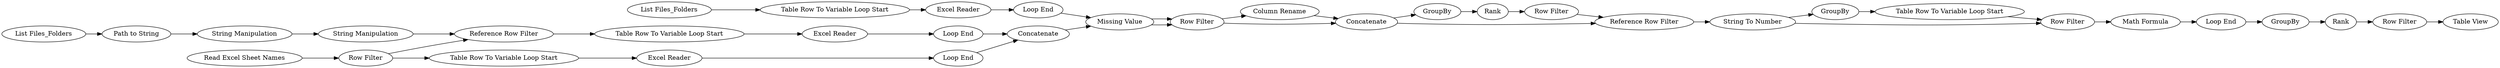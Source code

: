 digraph {
	4 [label="List Files_Folders"]
	5 [label="Read Excel Sheet Names"]
	6 [label="Row Filter"]
	7 [label="Table Row To Variable Loop Start"]
	10 [label="Excel Reader"]
	11 [label="Loop End"]
	17 [label="Table Row To Variable Loop Start"]
	18 [label="Excel Reader"]
	19 [label="List Files_Folders"]
	20 [label="Path to String"]
	26 [label="Loop End"]
	28 [label="Reference Row Filter"]
	24 [label="String Manipulation"]
	25 [label="String Manipulation"]
	31 [label=Concatenate]
	32 [label="Missing Value"]
	34 [label="Row Filter"]
	51 [label="Loop End"]
	52 [label="Table Row To Variable Loop Start"]
	53 [label="Excel Reader"]
	32 [label="Missing Value"]
	34 [label="Row Filter"]
	55 [label="Column Rename"]
	56 [label=Concatenate]
	57 [label=GroupBy]
	58 [label=Rank]
	59 [label="Row Filter"]
	60 [label="String To Number"]
	61 [label="Reference Row Filter"]
	62 [label=GroupBy]
	63 [label="Table Row To Variable Loop Start"]
	64 [label="Row Filter"]
	65 [label="Math Formula"]
	66 [label="Loop End"]
	67 [label=Rank]
	68 [label=GroupBy]
	69 [label="Row Filter"]
	70 [label="Table View"]
	24 -> 25
	32 -> 34
	32 -> 34
	4 -> 52
	5 -> 6
	6 -> 7
	6 -> 28
	7 -> 10
	10 -> 11
	11 -> 31
	17 -> 18
	18 -> 26
	19 -> 20
	20 -> 24
	26 -> 31
	28 -> 17
	25 -> 28
	31 -> 32
	34 -> 56
	51 -> 32
	52 -> 53
	53 -> 51
	34 -> 55
	55 -> 56
	56 -> 57
	56 -> 61
	57 -> 58
	58 -> 59
	59 -> 61
	60 -> 62
	60 -> 64
	61 -> 60
	62 -> 63
	63 -> 64
	64 -> 65
	65 -> 66
	66 -> 68
	67 -> 69
	68 -> 67
	69 -> 70
	rankdir=LR
}
